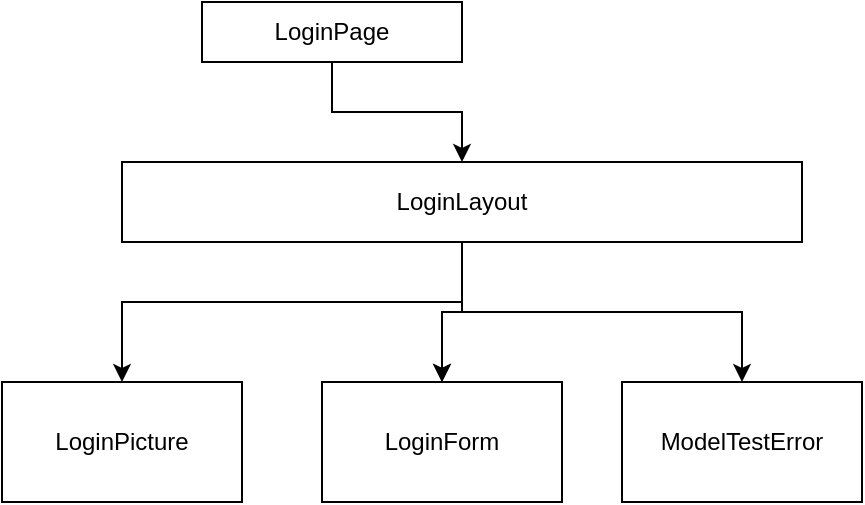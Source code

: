 <mxfile version="21.1.6" type="github">
  <diagram name="第 1 页" id="F79Sn6PVVhABqw2h7oyz">
    <mxGraphModel dx="1050" dy="577" grid="1" gridSize="10" guides="1" tooltips="1" connect="1" arrows="1" fold="1" page="1" pageScale="1" pageWidth="827" pageHeight="1169" math="0" shadow="0">
      <root>
        <mxCell id="0" />
        <mxCell id="1" parent="0" />
        <mxCell id="leW6F_dopoaonoRlpmbo-3" value="" style="edgeStyle=orthogonalEdgeStyle;rounded=0;orthogonalLoop=1;jettySize=auto;html=1;" edge="1" parent="1" source="leW6F_dopoaonoRlpmbo-1" target="leW6F_dopoaonoRlpmbo-2">
          <mxGeometry relative="1" as="geometry" />
        </mxCell>
        <mxCell id="leW6F_dopoaonoRlpmbo-1" value="LoginPage" style="rounded=0;whiteSpace=wrap;html=1;" vertex="1" parent="1">
          <mxGeometry x="160" y="50" width="130" height="30" as="geometry" />
        </mxCell>
        <mxCell id="leW6F_dopoaonoRlpmbo-5" value="" style="edgeStyle=orthogonalEdgeStyle;rounded=0;orthogonalLoop=1;jettySize=auto;html=1;" edge="1" parent="1" source="leW6F_dopoaonoRlpmbo-2" target="leW6F_dopoaonoRlpmbo-4">
          <mxGeometry relative="1" as="geometry" />
        </mxCell>
        <mxCell id="leW6F_dopoaonoRlpmbo-6" value="" style="edgeStyle=orthogonalEdgeStyle;rounded=0;orthogonalLoop=1;jettySize=auto;html=1;" edge="1" parent="1" source="leW6F_dopoaonoRlpmbo-2" target="leW6F_dopoaonoRlpmbo-4">
          <mxGeometry relative="1" as="geometry" />
        </mxCell>
        <mxCell id="leW6F_dopoaonoRlpmbo-8" value="" style="edgeStyle=orthogonalEdgeStyle;rounded=0;orthogonalLoop=1;jettySize=auto;html=1;" edge="1" parent="1" source="leW6F_dopoaonoRlpmbo-2" target="leW6F_dopoaonoRlpmbo-7">
          <mxGeometry relative="1" as="geometry">
            <Array as="points">
              <mxPoint x="290" y="200" />
              <mxPoint x="120" y="200" />
            </Array>
          </mxGeometry>
        </mxCell>
        <mxCell id="leW6F_dopoaonoRlpmbo-10" value="" style="edgeStyle=orthogonalEdgeStyle;rounded=0;orthogonalLoop=1;jettySize=auto;html=1;" edge="1" parent="1" source="leW6F_dopoaonoRlpmbo-2" target="leW6F_dopoaonoRlpmbo-9">
          <mxGeometry relative="1" as="geometry" />
        </mxCell>
        <mxCell id="leW6F_dopoaonoRlpmbo-2" value="LoginLayout" style="whiteSpace=wrap;html=1;rounded=0;" vertex="1" parent="1">
          <mxGeometry x="120" y="130" width="340" height="40" as="geometry" />
        </mxCell>
        <mxCell id="leW6F_dopoaonoRlpmbo-4" value="LoginForm" style="whiteSpace=wrap;html=1;rounded=0;" vertex="1" parent="1">
          <mxGeometry x="220" y="240" width="120" height="60" as="geometry" />
        </mxCell>
        <mxCell id="leW6F_dopoaonoRlpmbo-7" value="LoginPicture" style="whiteSpace=wrap;html=1;rounded=0;" vertex="1" parent="1">
          <mxGeometry x="60" y="240" width="120" height="60" as="geometry" />
        </mxCell>
        <mxCell id="leW6F_dopoaonoRlpmbo-9" value="ModelTestError" style="whiteSpace=wrap;html=1;rounded=0;" vertex="1" parent="1">
          <mxGeometry x="370" y="240" width="120" height="60" as="geometry" />
        </mxCell>
      </root>
    </mxGraphModel>
  </diagram>
</mxfile>
